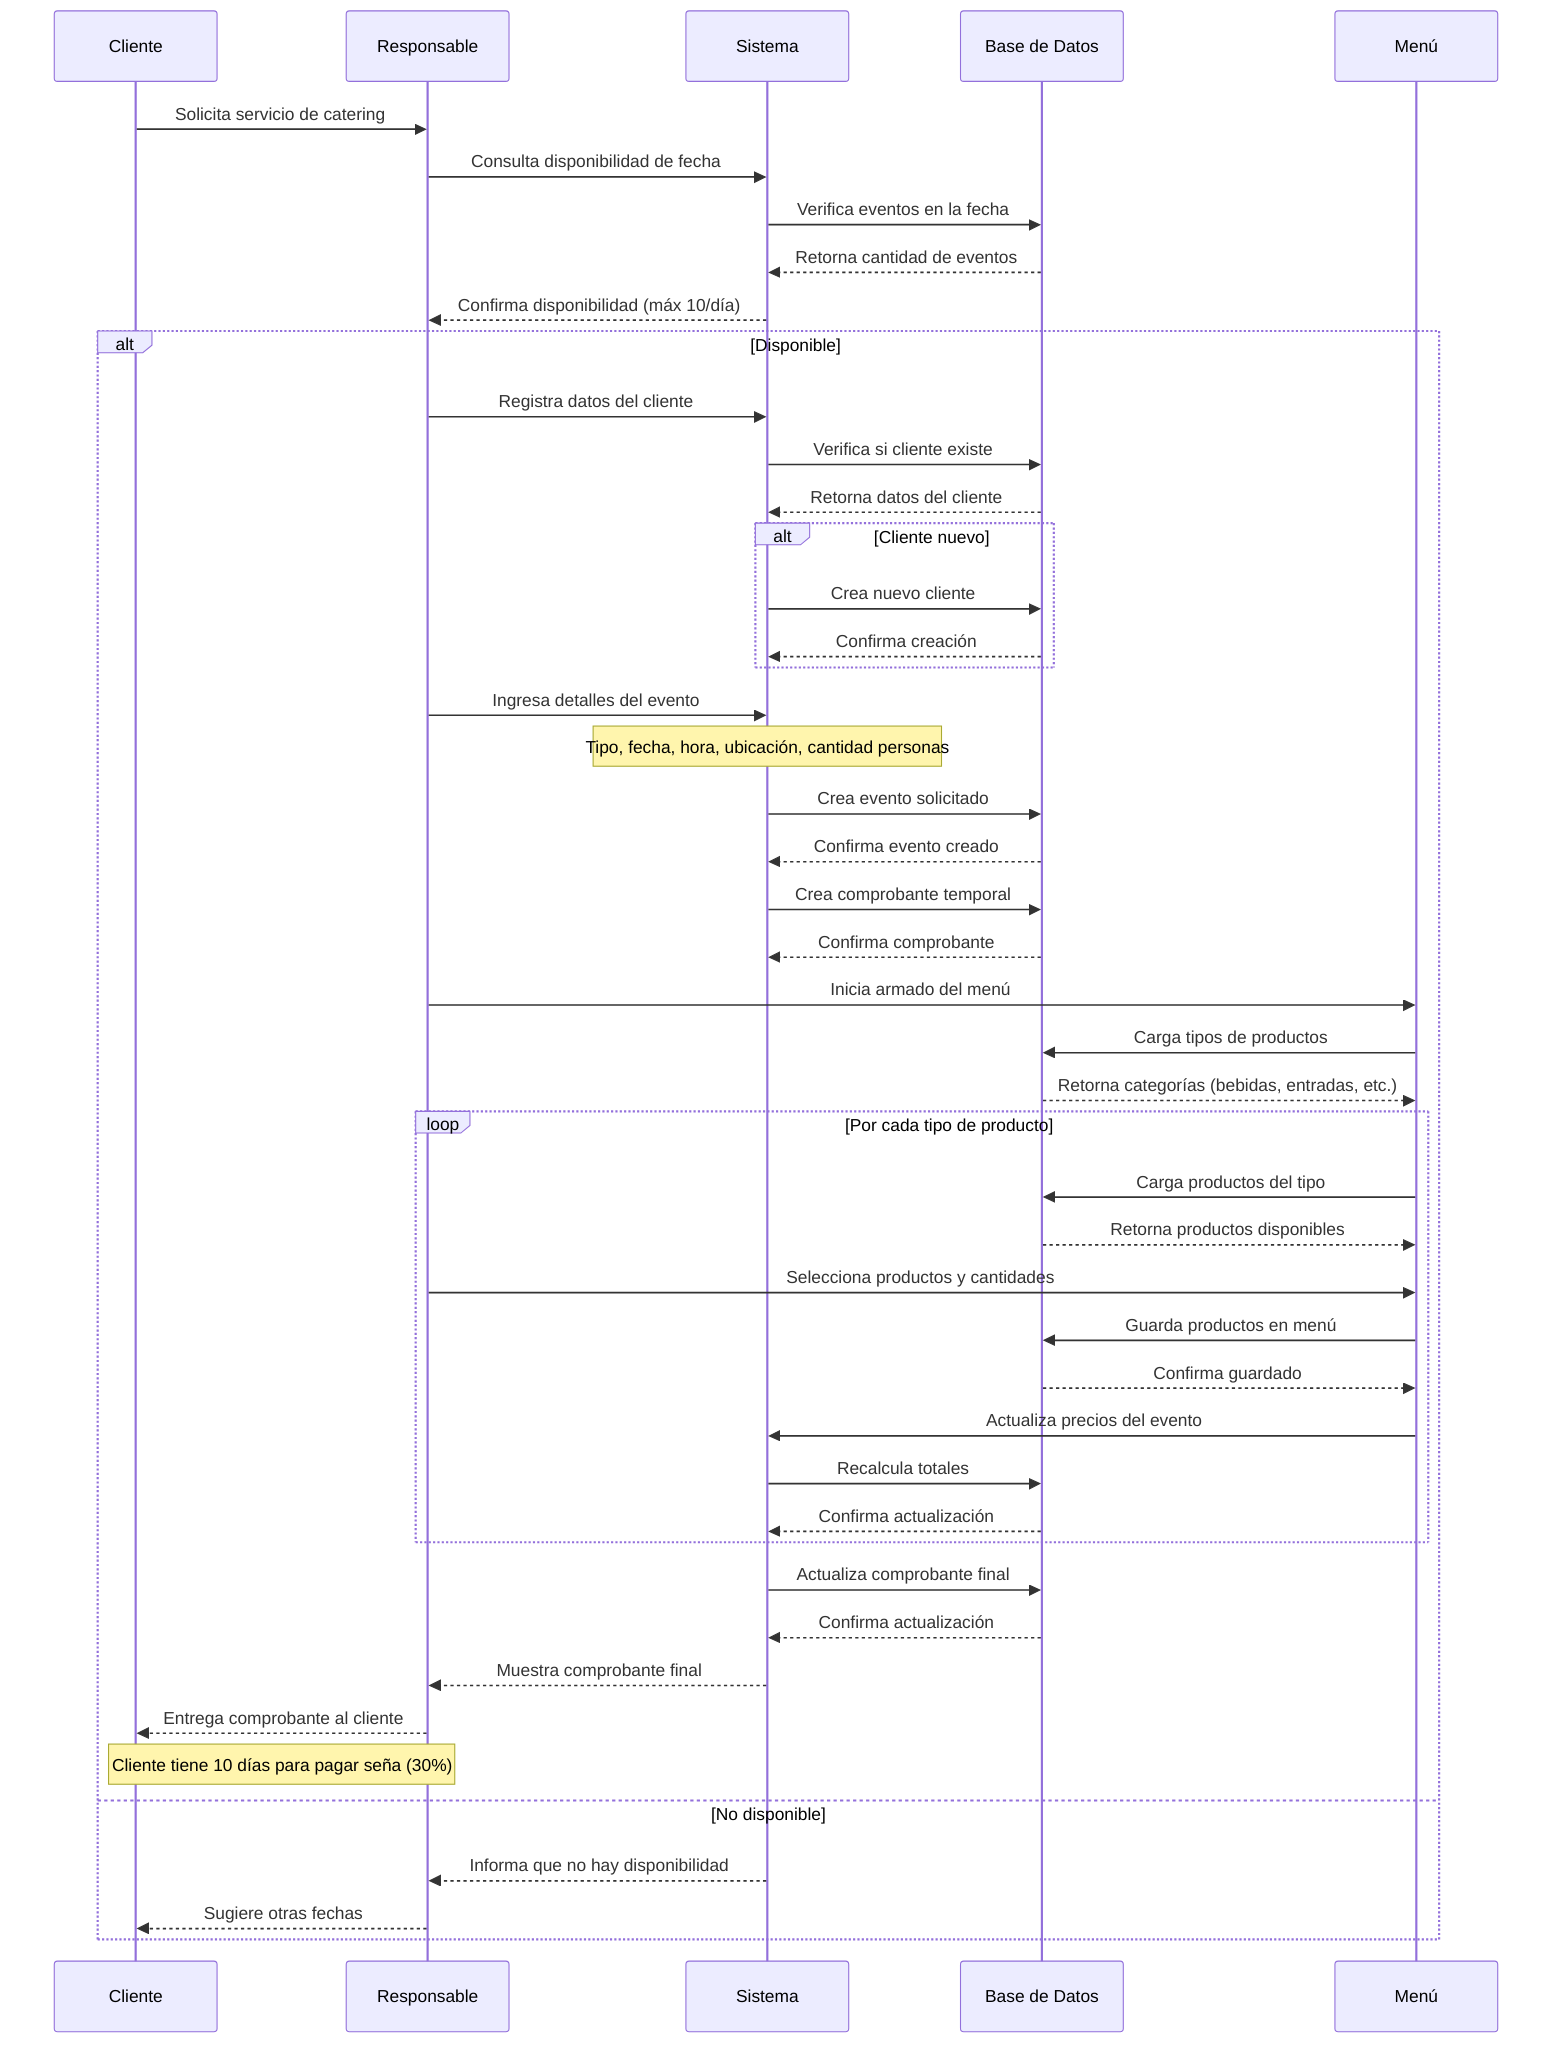 sequenceDiagram
    participant C as Cliente
    participant R as Responsable
    participant S as Sistema
    participant DB as Base de Datos
    participant M as Menú

    C->>R: Solicita servicio de catering
    R->>S: Consulta disponibilidad de fecha
    S->>DB: Verifica eventos en la fecha
    DB-->>S: Retorna cantidad de eventos
    S-->>R: Confirma disponibilidad (máx 10/día)
    
    alt Disponible
        R->>S: Registra datos del cliente
        S->>DB: Verifica si cliente existe
        DB-->>S: Retorna datos del cliente
        
        alt Cliente nuevo
            S->>DB: Crea nuevo cliente
            DB-->>S: Confirma creación
        end
        
        R->>S: Ingresa detalles del evento
        Note over S: Tipo, fecha, hora, ubicación, cantidad personas
        S->>DB: Crea evento solicitado
        DB-->>S: Confirma evento creado
        
        S->>DB: Crea comprobante temporal
        DB-->>S: Confirma comprobante
        
        R->>M: Inicia armado del menú
        M->>DB: Carga tipos de productos
        DB-->>M: Retorna categorías (bebidas, entradas, etc.)
        
        loop Por cada tipo de producto
            M->>DB: Carga productos del tipo
            DB-->>M: Retorna productos disponibles
            R->>M: Selecciona productos y cantidades
            M->>DB: Guarda productos en menú
            DB-->>M: Confirma guardado
            M->>S: Actualiza precios del evento
            S->>DB: Recalcula totales
            DB-->>S: Confirma actualización
        end
        
        S->>DB: Actualiza comprobante final
        DB-->>S: Confirma actualización
        
        S-->>R: Muestra comprobante final
        R-->>C: Entrega comprobante al cliente
        
        Note over C,R: Cliente tiene 10 días para pagar seña (30%)
        
    else No disponible
        S-->>R: Informa que no hay disponibilidad
        R-->>C: Sugiere otras fechas
    end